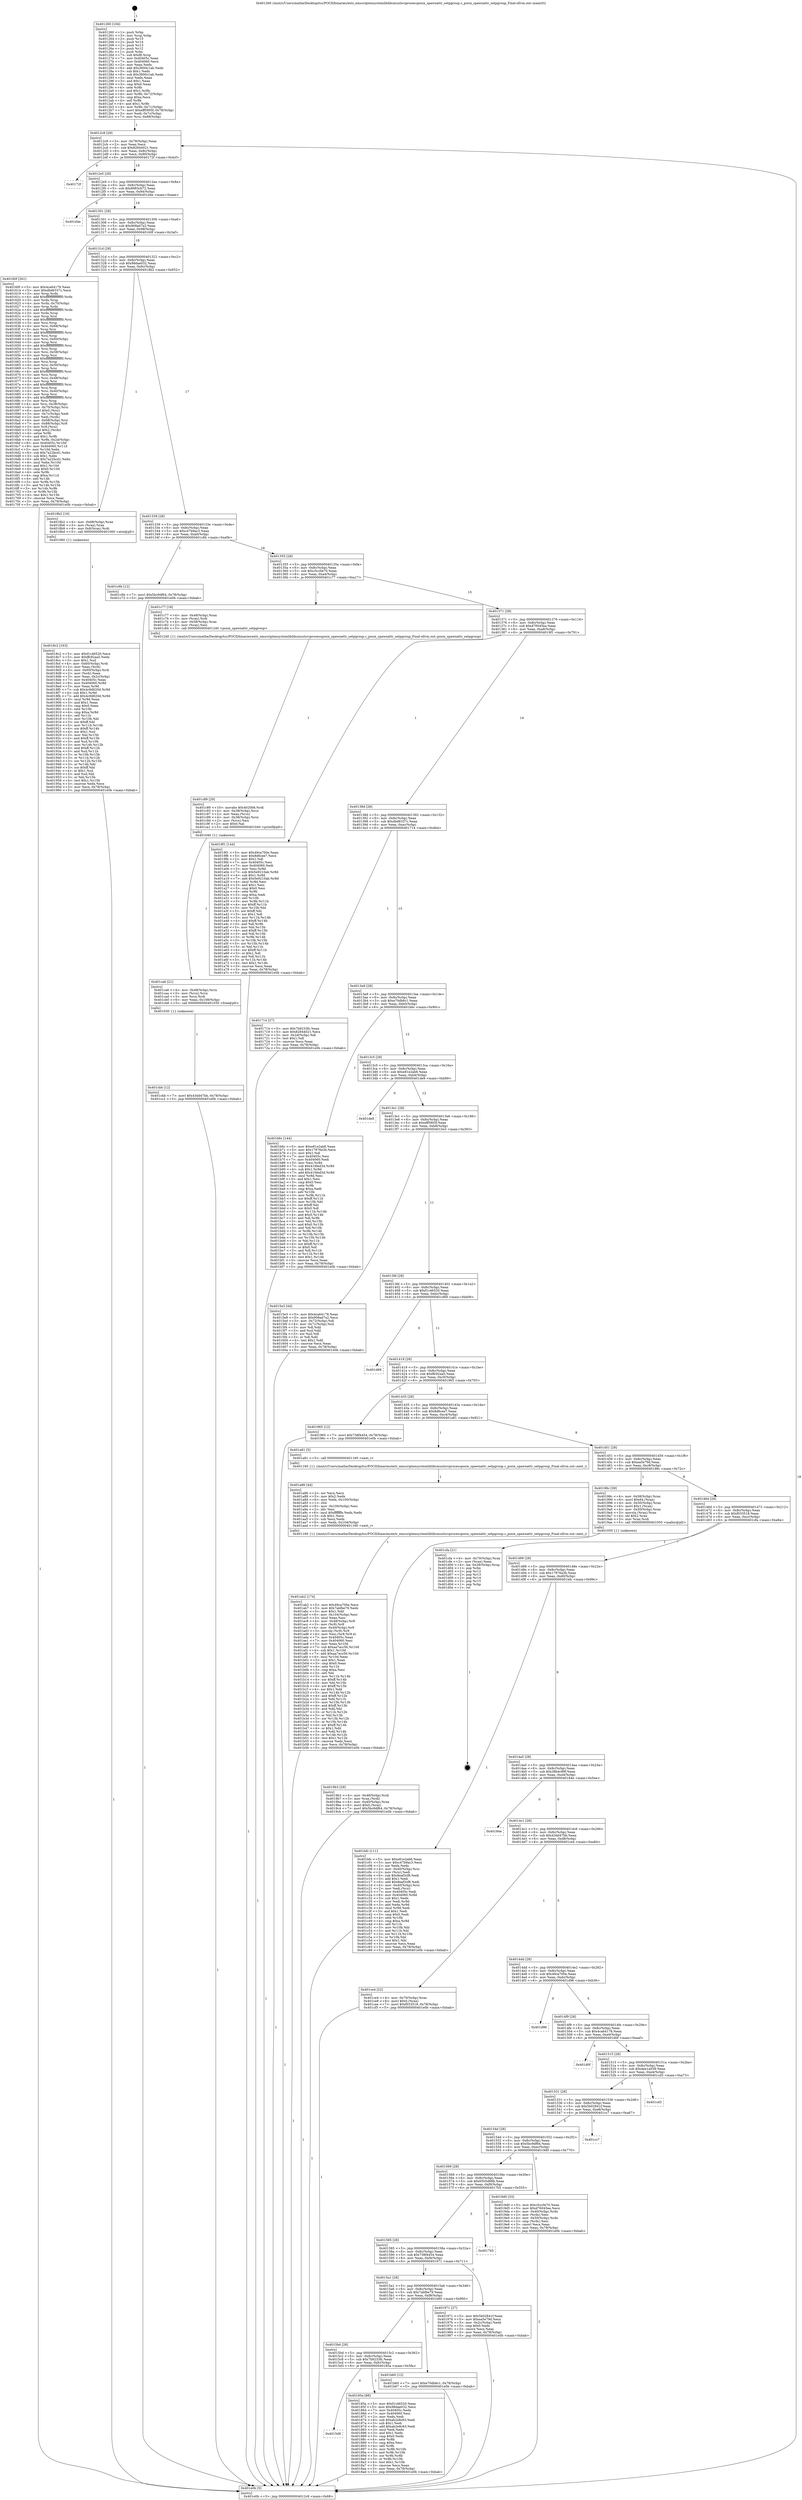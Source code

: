 digraph "0x401260" {
  label = "0x401260 (/mnt/c/Users/mathe/Desktop/tcc/POCII/binaries/extr_emscriptensystemliblibcmuslsrcprocessposix_spawnattr_setpgroup.c_posix_spawnattr_setpgroup_Final-ollvm.out::main(0))"
  labelloc = "t"
  node[shape=record]

  Entry [label="",width=0.3,height=0.3,shape=circle,fillcolor=black,style=filled]
  "0x4012c8" [label="{
     0x4012c8 [29]\l
     | [instrs]\l
     &nbsp;&nbsp;0x4012c8 \<+3\>: mov -0x78(%rbp),%eax\l
     &nbsp;&nbsp;0x4012cb \<+2\>: mov %eax,%ecx\l
     &nbsp;&nbsp;0x4012cd \<+6\>: sub $0x82844021,%ecx\l
     &nbsp;&nbsp;0x4012d3 \<+6\>: mov %eax,-0x8c(%rbp)\l
     &nbsp;&nbsp;0x4012d9 \<+6\>: mov %ecx,-0x90(%rbp)\l
     &nbsp;&nbsp;0x4012df \<+6\>: je 000000000040172f \<main+0x4cf\>\l
  }"]
  "0x40172f" [label="{
     0x40172f\l
  }", style=dashed]
  "0x4012e5" [label="{
     0x4012e5 [28]\l
     | [instrs]\l
     &nbsp;&nbsp;0x4012e5 \<+5\>: jmp 00000000004012ea \<main+0x8a\>\l
     &nbsp;&nbsp;0x4012ea \<+6\>: mov -0x8c(%rbp),%eax\l
     &nbsp;&nbsp;0x4012f0 \<+5\>: sub $0x8983cb72,%eax\l
     &nbsp;&nbsp;0x4012f5 \<+6\>: mov %eax,-0x94(%rbp)\l
     &nbsp;&nbsp;0x4012fb \<+6\>: je 0000000000401d4e \<main+0xaee\>\l
  }"]
  Exit [label="",width=0.3,height=0.3,shape=circle,fillcolor=black,style=filled,peripheries=2]
  "0x401d4e" [label="{
     0x401d4e\l
  }", style=dashed]
  "0x401301" [label="{
     0x401301 [28]\l
     | [instrs]\l
     &nbsp;&nbsp;0x401301 \<+5\>: jmp 0000000000401306 \<main+0xa6\>\l
     &nbsp;&nbsp;0x401306 \<+6\>: mov -0x8c(%rbp),%eax\l
     &nbsp;&nbsp;0x40130c \<+5\>: sub $0x908ad7a2,%eax\l
     &nbsp;&nbsp;0x401311 \<+6\>: mov %eax,-0x98(%rbp)\l
     &nbsp;&nbsp;0x401317 \<+6\>: je 000000000040160f \<main+0x3af\>\l
  }"]
  "0x401cbb" [label="{
     0x401cbb [12]\l
     | [instrs]\l
     &nbsp;&nbsp;0x401cbb \<+7\>: movl $0x43dd47bb,-0x78(%rbp)\l
     &nbsp;&nbsp;0x401cc2 \<+5\>: jmp 0000000000401e0b \<main+0xbab\>\l
  }"]
  "0x40160f" [label="{
     0x40160f [261]\l
     | [instrs]\l
     &nbsp;&nbsp;0x40160f \<+5\>: mov $0x4ca64178,%eax\l
     &nbsp;&nbsp;0x401614 \<+5\>: mov $0xdbd6337c,%ecx\l
     &nbsp;&nbsp;0x401619 \<+3\>: mov %rsp,%rdx\l
     &nbsp;&nbsp;0x40161c \<+4\>: add $0xfffffffffffffff0,%rdx\l
     &nbsp;&nbsp;0x401620 \<+3\>: mov %rdx,%rsp\l
     &nbsp;&nbsp;0x401623 \<+4\>: mov %rdx,-0x70(%rbp)\l
     &nbsp;&nbsp;0x401627 \<+3\>: mov %rsp,%rdx\l
     &nbsp;&nbsp;0x40162a \<+4\>: add $0xfffffffffffffff0,%rdx\l
     &nbsp;&nbsp;0x40162e \<+3\>: mov %rdx,%rsp\l
     &nbsp;&nbsp;0x401631 \<+3\>: mov %rsp,%rsi\l
     &nbsp;&nbsp;0x401634 \<+4\>: add $0xfffffffffffffff0,%rsi\l
     &nbsp;&nbsp;0x401638 \<+3\>: mov %rsi,%rsp\l
     &nbsp;&nbsp;0x40163b \<+4\>: mov %rsi,-0x68(%rbp)\l
     &nbsp;&nbsp;0x40163f \<+3\>: mov %rsp,%rsi\l
     &nbsp;&nbsp;0x401642 \<+4\>: add $0xfffffffffffffff0,%rsi\l
     &nbsp;&nbsp;0x401646 \<+3\>: mov %rsi,%rsp\l
     &nbsp;&nbsp;0x401649 \<+4\>: mov %rsi,-0x60(%rbp)\l
     &nbsp;&nbsp;0x40164d \<+3\>: mov %rsp,%rsi\l
     &nbsp;&nbsp;0x401650 \<+4\>: add $0xfffffffffffffff0,%rsi\l
     &nbsp;&nbsp;0x401654 \<+3\>: mov %rsi,%rsp\l
     &nbsp;&nbsp;0x401657 \<+4\>: mov %rsi,-0x58(%rbp)\l
     &nbsp;&nbsp;0x40165b \<+3\>: mov %rsp,%rsi\l
     &nbsp;&nbsp;0x40165e \<+4\>: add $0xfffffffffffffff0,%rsi\l
     &nbsp;&nbsp;0x401662 \<+3\>: mov %rsi,%rsp\l
     &nbsp;&nbsp;0x401665 \<+4\>: mov %rsi,-0x50(%rbp)\l
     &nbsp;&nbsp;0x401669 \<+3\>: mov %rsp,%rsi\l
     &nbsp;&nbsp;0x40166c \<+4\>: add $0xfffffffffffffff0,%rsi\l
     &nbsp;&nbsp;0x401670 \<+3\>: mov %rsi,%rsp\l
     &nbsp;&nbsp;0x401673 \<+4\>: mov %rsi,-0x48(%rbp)\l
     &nbsp;&nbsp;0x401677 \<+3\>: mov %rsp,%rsi\l
     &nbsp;&nbsp;0x40167a \<+4\>: add $0xfffffffffffffff0,%rsi\l
     &nbsp;&nbsp;0x40167e \<+3\>: mov %rsi,%rsp\l
     &nbsp;&nbsp;0x401681 \<+4\>: mov %rsi,-0x40(%rbp)\l
     &nbsp;&nbsp;0x401685 \<+3\>: mov %rsp,%rsi\l
     &nbsp;&nbsp;0x401688 \<+4\>: add $0xfffffffffffffff0,%rsi\l
     &nbsp;&nbsp;0x40168c \<+3\>: mov %rsi,%rsp\l
     &nbsp;&nbsp;0x40168f \<+4\>: mov %rsi,-0x38(%rbp)\l
     &nbsp;&nbsp;0x401693 \<+4\>: mov -0x70(%rbp),%rsi\l
     &nbsp;&nbsp;0x401697 \<+6\>: movl $0x0,(%rsi)\l
     &nbsp;&nbsp;0x40169d \<+3\>: mov -0x7c(%rbp),%edi\l
     &nbsp;&nbsp;0x4016a0 \<+2\>: mov %edi,(%rdx)\l
     &nbsp;&nbsp;0x4016a2 \<+4\>: mov -0x68(%rbp),%rsi\l
     &nbsp;&nbsp;0x4016a6 \<+7\>: mov -0x88(%rbp),%r8\l
     &nbsp;&nbsp;0x4016ad \<+3\>: mov %r8,(%rsi)\l
     &nbsp;&nbsp;0x4016b0 \<+3\>: cmpl $0x2,(%rdx)\l
     &nbsp;&nbsp;0x4016b3 \<+4\>: setne %r9b\l
     &nbsp;&nbsp;0x4016b7 \<+4\>: and $0x1,%r9b\l
     &nbsp;&nbsp;0x4016bb \<+4\>: mov %r9b,-0x2d(%rbp)\l
     &nbsp;&nbsp;0x4016bf \<+8\>: mov 0x40405c,%r10d\l
     &nbsp;&nbsp;0x4016c7 \<+8\>: mov 0x404060,%r11d\l
     &nbsp;&nbsp;0x4016cf \<+3\>: mov %r10d,%ebx\l
     &nbsp;&nbsp;0x4016d2 \<+6\>: sub $0x7a22bcd1,%ebx\l
     &nbsp;&nbsp;0x4016d8 \<+3\>: sub $0x1,%ebx\l
     &nbsp;&nbsp;0x4016db \<+6\>: add $0x7a22bcd1,%ebx\l
     &nbsp;&nbsp;0x4016e1 \<+4\>: imul %ebx,%r10d\l
     &nbsp;&nbsp;0x4016e5 \<+4\>: and $0x1,%r10d\l
     &nbsp;&nbsp;0x4016e9 \<+4\>: cmp $0x0,%r10d\l
     &nbsp;&nbsp;0x4016ed \<+4\>: sete %r9b\l
     &nbsp;&nbsp;0x4016f1 \<+4\>: cmp $0xa,%r11d\l
     &nbsp;&nbsp;0x4016f5 \<+4\>: setl %r14b\l
     &nbsp;&nbsp;0x4016f9 \<+3\>: mov %r9b,%r15b\l
     &nbsp;&nbsp;0x4016fc \<+3\>: and %r14b,%r15b\l
     &nbsp;&nbsp;0x4016ff \<+3\>: xor %r14b,%r9b\l
     &nbsp;&nbsp;0x401702 \<+3\>: or %r9b,%r15b\l
     &nbsp;&nbsp;0x401705 \<+4\>: test $0x1,%r15b\l
     &nbsp;&nbsp;0x401709 \<+3\>: cmovne %ecx,%eax\l
     &nbsp;&nbsp;0x40170c \<+3\>: mov %eax,-0x78(%rbp)\l
     &nbsp;&nbsp;0x40170f \<+5\>: jmp 0000000000401e0b \<main+0xbab\>\l
  }"]
  "0x40131d" [label="{
     0x40131d [28]\l
     | [instrs]\l
     &nbsp;&nbsp;0x40131d \<+5\>: jmp 0000000000401322 \<main+0xc2\>\l
     &nbsp;&nbsp;0x401322 \<+6\>: mov -0x8c(%rbp),%eax\l
     &nbsp;&nbsp;0x401328 \<+5\>: sub $0x98dae032,%eax\l
     &nbsp;&nbsp;0x40132d \<+6\>: mov %eax,-0x9c(%rbp)\l
     &nbsp;&nbsp;0x401333 \<+6\>: je 00000000004018b2 \<main+0x652\>\l
  }"]
  "0x401ca6" [label="{
     0x401ca6 [21]\l
     | [instrs]\l
     &nbsp;&nbsp;0x401ca6 \<+4\>: mov -0x48(%rbp),%rcx\l
     &nbsp;&nbsp;0x401caa \<+3\>: mov (%rcx),%rcx\l
     &nbsp;&nbsp;0x401cad \<+3\>: mov %rcx,%rdi\l
     &nbsp;&nbsp;0x401cb0 \<+6\>: mov %eax,-0x108(%rbp)\l
     &nbsp;&nbsp;0x401cb6 \<+5\>: call 0000000000401030 \<free@plt\>\l
     | [calls]\l
     &nbsp;&nbsp;0x401030 \{1\} (unknown)\l
  }"]
  "0x4018b2" [label="{
     0x4018b2 [16]\l
     | [instrs]\l
     &nbsp;&nbsp;0x4018b2 \<+4\>: mov -0x68(%rbp),%rax\l
     &nbsp;&nbsp;0x4018b6 \<+3\>: mov (%rax),%rax\l
     &nbsp;&nbsp;0x4018b9 \<+4\>: mov 0x8(%rax),%rdi\l
     &nbsp;&nbsp;0x4018bd \<+5\>: call 0000000000401060 \<atoi@plt\>\l
     | [calls]\l
     &nbsp;&nbsp;0x401060 \{1\} (unknown)\l
  }"]
  "0x401339" [label="{
     0x401339 [28]\l
     | [instrs]\l
     &nbsp;&nbsp;0x401339 \<+5\>: jmp 000000000040133e \<main+0xde\>\l
     &nbsp;&nbsp;0x40133e \<+6\>: mov -0x8c(%rbp),%eax\l
     &nbsp;&nbsp;0x401344 \<+5\>: sub $0xc47b9ac3,%eax\l
     &nbsp;&nbsp;0x401349 \<+6\>: mov %eax,-0xa0(%rbp)\l
     &nbsp;&nbsp;0x40134f \<+6\>: je 0000000000401c6b \<main+0xa0b\>\l
  }"]
  "0x401c89" [label="{
     0x401c89 [29]\l
     | [instrs]\l
     &nbsp;&nbsp;0x401c89 \<+10\>: movabs $0x4020b6,%rdi\l
     &nbsp;&nbsp;0x401c93 \<+4\>: mov -0x38(%rbp),%rcx\l
     &nbsp;&nbsp;0x401c97 \<+2\>: mov %eax,(%rcx)\l
     &nbsp;&nbsp;0x401c99 \<+4\>: mov -0x38(%rbp),%rcx\l
     &nbsp;&nbsp;0x401c9d \<+2\>: mov (%rcx),%esi\l
     &nbsp;&nbsp;0x401c9f \<+2\>: mov $0x0,%al\l
     &nbsp;&nbsp;0x401ca1 \<+5\>: call 0000000000401040 \<printf@plt\>\l
     | [calls]\l
     &nbsp;&nbsp;0x401040 \{1\} (unknown)\l
  }"]
  "0x401c6b" [label="{
     0x401c6b [12]\l
     | [instrs]\l
     &nbsp;&nbsp;0x401c6b \<+7\>: movl $0x5bc9df64,-0x78(%rbp)\l
     &nbsp;&nbsp;0x401c72 \<+5\>: jmp 0000000000401e0b \<main+0xbab\>\l
  }"]
  "0x401355" [label="{
     0x401355 [28]\l
     | [instrs]\l
     &nbsp;&nbsp;0x401355 \<+5\>: jmp 000000000040135a \<main+0xfa\>\l
     &nbsp;&nbsp;0x40135a \<+6\>: mov -0x8c(%rbp),%eax\l
     &nbsp;&nbsp;0x401360 \<+5\>: sub $0xc5cc0e70,%eax\l
     &nbsp;&nbsp;0x401365 \<+6\>: mov %eax,-0xa4(%rbp)\l
     &nbsp;&nbsp;0x40136b \<+6\>: je 0000000000401c77 \<main+0xa17\>\l
  }"]
  "0x401ab2" [label="{
     0x401ab2 [174]\l
     | [instrs]\l
     &nbsp;&nbsp;0x401ab2 \<+5\>: mov $0x49ca700e,%ecx\l
     &nbsp;&nbsp;0x401ab7 \<+5\>: mov $0x7abfbe79,%edx\l
     &nbsp;&nbsp;0x401abc \<+3\>: mov $0x1,%dil\l
     &nbsp;&nbsp;0x401abf \<+6\>: mov -0x104(%rbp),%esi\l
     &nbsp;&nbsp;0x401ac5 \<+3\>: imul %eax,%esi\l
     &nbsp;&nbsp;0x401ac8 \<+4\>: mov -0x48(%rbp),%r8\l
     &nbsp;&nbsp;0x401acc \<+3\>: mov (%r8),%r8\l
     &nbsp;&nbsp;0x401acf \<+4\>: mov -0x40(%rbp),%r9\l
     &nbsp;&nbsp;0x401ad3 \<+3\>: movslq (%r9),%r9\l
     &nbsp;&nbsp;0x401ad6 \<+4\>: mov %esi,(%r8,%r9,4)\l
     &nbsp;&nbsp;0x401ada \<+7\>: mov 0x40405c,%eax\l
     &nbsp;&nbsp;0x401ae1 \<+7\>: mov 0x404060,%esi\l
     &nbsp;&nbsp;0x401ae8 \<+3\>: mov %eax,%r10d\l
     &nbsp;&nbsp;0x401aeb \<+7\>: sub $0xaa7acc56,%r10d\l
     &nbsp;&nbsp;0x401af2 \<+4\>: sub $0x1,%r10d\l
     &nbsp;&nbsp;0x401af6 \<+7\>: add $0xaa7acc56,%r10d\l
     &nbsp;&nbsp;0x401afd \<+4\>: imul %r10d,%eax\l
     &nbsp;&nbsp;0x401b01 \<+3\>: and $0x1,%eax\l
     &nbsp;&nbsp;0x401b04 \<+3\>: cmp $0x0,%eax\l
     &nbsp;&nbsp;0x401b07 \<+4\>: sete %r11b\l
     &nbsp;&nbsp;0x401b0b \<+3\>: cmp $0xa,%esi\l
     &nbsp;&nbsp;0x401b0e \<+3\>: setl %bl\l
     &nbsp;&nbsp;0x401b11 \<+3\>: mov %r11b,%r14b\l
     &nbsp;&nbsp;0x401b14 \<+4\>: xor $0xff,%r14b\l
     &nbsp;&nbsp;0x401b18 \<+3\>: mov %bl,%r15b\l
     &nbsp;&nbsp;0x401b1b \<+4\>: xor $0xff,%r15b\l
     &nbsp;&nbsp;0x401b1f \<+4\>: xor $0x1,%dil\l
     &nbsp;&nbsp;0x401b23 \<+3\>: mov %r14b,%r12b\l
     &nbsp;&nbsp;0x401b26 \<+4\>: and $0xff,%r12b\l
     &nbsp;&nbsp;0x401b2a \<+3\>: and %dil,%r11b\l
     &nbsp;&nbsp;0x401b2d \<+3\>: mov %r15b,%r13b\l
     &nbsp;&nbsp;0x401b30 \<+4\>: and $0xff,%r13b\l
     &nbsp;&nbsp;0x401b34 \<+3\>: and %dil,%bl\l
     &nbsp;&nbsp;0x401b37 \<+3\>: or %r11b,%r12b\l
     &nbsp;&nbsp;0x401b3a \<+3\>: or %bl,%r13b\l
     &nbsp;&nbsp;0x401b3d \<+3\>: xor %r13b,%r12b\l
     &nbsp;&nbsp;0x401b40 \<+3\>: or %r15b,%r14b\l
     &nbsp;&nbsp;0x401b43 \<+4\>: xor $0xff,%r14b\l
     &nbsp;&nbsp;0x401b47 \<+4\>: or $0x1,%dil\l
     &nbsp;&nbsp;0x401b4b \<+3\>: and %dil,%r14b\l
     &nbsp;&nbsp;0x401b4e \<+3\>: or %r14b,%r12b\l
     &nbsp;&nbsp;0x401b51 \<+4\>: test $0x1,%r12b\l
     &nbsp;&nbsp;0x401b55 \<+3\>: cmovne %edx,%ecx\l
     &nbsp;&nbsp;0x401b58 \<+3\>: mov %ecx,-0x78(%rbp)\l
     &nbsp;&nbsp;0x401b5b \<+5\>: jmp 0000000000401e0b \<main+0xbab\>\l
  }"]
  "0x401c77" [label="{
     0x401c77 [18]\l
     | [instrs]\l
     &nbsp;&nbsp;0x401c77 \<+4\>: mov -0x48(%rbp),%rax\l
     &nbsp;&nbsp;0x401c7b \<+3\>: mov (%rax),%rdi\l
     &nbsp;&nbsp;0x401c7e \<+4\>: mov -0x58(%rbp),%rax\l
     &nbsp;&nbsp;0x401c82 \<+2\>: mov (%rax),%esi\l
     &nbsp;&nbsp;0x401c84 \<+5\>: call 0000000000401240 \<posix_spawnattr_setpgroup\>\l
     | [calls]\l
     &nbsp;&nbsp;0x401240 \{1\} (/mnt/c/Users/mathe/Desktop/tcc/POCII/binaries/extr_emscriptensystemliblibcmuslsrcprocessposix_spawnattr_setpgroup.c_posix_spawnattr_setpgroup_Final-ollvm.out::posix_spawnattr_setpgroup)\l
  }"]
  "0x401371" [label="{
     0x401371 [28]\l
     | [instrs]\l
     &nbsp;&nbsp;0x401371 \<+5\>: jmp 0000000000401376 \<main+0x116\>\l
     &nbsp;&nbsp;0x401376 \<+6\>: mov -0x8c(%rbp),%eax\l
     &nbsp;&nbsp;0x40137c \<+5\>: sub $0xd76045ea,%eax\l
     &nbsp;&nbsp;0x401381 \<+6\>: mov %eax,-0xa8(%rbp)\l
     &nbsp;&nbsp;0x401387 \<+6\>: je 00000000004019f1 \<main+0x791\>\l
  }"]
  "0x401a86" [label="{
     0x401a86 [44]\l
     | [instrs]\l
     &nbsp;&nbsp;0x401a86 \<+2\>: xor %ecx,%ecx\l
     &nbsp;&nbsp;0x401a88 \<+5\>: mov $0x2,%edx\l
     &nbsp;&nbsp;0x401a8d \<+6\>: mov %edx,-0x100(%rbp)\l
     &nbsp;&nbsp;0x401a93 \<+1\>: cltd\l
     &nbsp;&nbsp;0x401a94 \<+6\>: mov -0x100(%rbp),%esi\l
     &nbsp;&nbsp;0x401a9a \<+2\>: idiv %esi\l
     &nbsp;&nbsp;0x401a9c \<+6\>: imul $0xfffffffe,%edx,%edx\l
     &nbsp;&nbsp;0x401aa2 \<+3\>: sub $0x1,%ecx\l
     &nbsp;&nbsp;0x401aa5 \<+2\>: sub %ecx,%edx\l
     &nbsp;&nbsp;0x401aa7 \<+6\>: mov %edx,-0x104(%rbp)\l
     &nbsp;&nbsp;0x401aad \<+5\>: call 0000000000401160 \<next_i\>\l
     | [calls]\l
     &nbsp;&nbsp;0x401160 \{1\} (/mnt/c/Users/mathe/Desktop/tcc/POCII/binaries/extr_emscriptensystemliblibcmuslsrcprocessposix_spawnattr_setpgroup.c_posix_spawnattr_setpgroup_Final-ollvm.out::next_i)\l
  }"]
  "0x4019f1" [label="{
     0x4019f1 [144]\l
     | [instrs]\l
     &nbsp;&nbsp;0x4019f1 \<+5\>: mov $0x49ca700e,%eax\l
     &nbsp;&nbsp;0x4019f6 \<+5\>: mov $0x8d6cee7,%ecx\l
     &nbsp;&nbsp;0x4019fb \<+2\>: mov $0x1,%dl\l
     &nbsp;&nbsp;0x4019fd \<+7\>: mov 0x40405c,%esi\l
     &nbsp;&nbsp;0x401a04 \<+7\>: mov 0x404060,%edi\l
     &nbsp;&nbsp;0x401a0b \<+3\>: mov %esi,%r8d\l
     &nbsp;&nbsp;0x401a0e \<+7\>: sub $0x5e9210ab,%r8d\l
     &nbsp;&nbsp;0x401a15 \<+4\>: sub $0x1,%r8d\l
     &nbsp;&nbsp;0x401a19 \<+7\>: add $0x5e9210ab,%r8d\l
     &nbsp;&nbsp;0x401a20 \<+4\>: imul %r8d,%esi\l
     &nbsp;&nbsp;0x401a24 \<+3\>: and $0x1,%esi\l
     &nbsp;&nbsp;0x401a27 \<+3\>: cmp $0x0,%esi\l
     &nbsp;&nbsp;0x401a2a \<+4\>: sete %r9b\l
     &nbsp;&nbsp;0x401a2e \<+3\>: cmp $0xa,%edi\l
     &nbsp;&nbsp;0x401a31 \<+4\>: setl %r10b\l
     &nbsp;&nbsp;0x401a35 \<+3\>: mov %r9b,%r11b\l
     &nbsp;&nbsp;0x401a38 \<+4\>: xor $0xff,%r11b\l
     &nbsp;&nbsp;0x401a3c \<+3\>: mov %r10b,%bl\l
     &nbsp;&nbsp;0x401a3f \<+3\>: xor $0xff,%bl\l
     &nbsp;&nbsp;0x401a42 \<+3\>: xor $0x1,%dl\l
     &nbsp;&nbsp;0x401a45 \<+3\>: mov %r11b,%r14b\l
     &nbsp;&nbsp;0x401a48 \<+4\>: and $0xff,%r14b\l
     &nbsp;&nbsp;0x401a4c \<+3\>: and %dl,%r9b\l
     &nbsp;&nbsp;0x401a4f \<+3\>: mov %bl,%r15b\l
     &nbsp;&nbsp;0x401a52 \<+4\>: and $0xff,%r15b\l
     &nbsp;&nbsp;0x401a56 \<+3\>: and %dl,%r10b\l
     &nbsp;&nbsp;0x401a59 \<+3\>: or %r9b,%r14b\l
     &nbsp;&nbsp;0x401a5c \<+3\>: or %r10b,%r15b\l
     &nbsp;&nbsp;0x401a5f \<+3\>: xor %r15b,%r14b\l
     &nbsp;&nbsp;0x401a62 \<+3\>: or %bl,%r11b\l
     &nbsp;&nbsp;0x401a65 \<+4\>: xor $0xff,%r11b\l
     &nbsp;&nbsp;0x401a69 \<+3\>: or $0x1,%dl\l
     &nbsp;&nbsp;0x401a6c \<+3\>: and %dl,%r11b\l
     &nbsp;&nbsp;0x401a6f \<+3\>: or %r11b,%r14b\l
     &nbsp;&nbsp;0x401a72 \<+4\>: test $0x1,%r14b\l
     &nbsp;&nbsp;0x401a76 \<+3\>: cmovne %ecx,%eax\l
     &nbsp;&nbsp;0x401a79 \<+3\>: mov %eax,-0x78(%rbp)\l
     &nbsp;&nbsp;0x401a7c \<+5\>: jmp 0000000000401e0b \<main+0xbab\>\l
  }"]
  "0x40138d" [label="{
     0x40138d [28]\l
     | [instrs]\l
     &nbsp;&nbsp;0x40138d \<+5\>: jmp 0000000000401392 \<main+0x132\>\l
     &nbsp;&nbsp;0x401392 \<+6\>: mov -0x8c(%rbp),%eax\l
     &nbsp;&nbsp;0x401398 \<+5\>: sub $0xdbd6337c,%eax\l
     &nbsp;&nbsp;0x40139d \<+6\>: mov %eax,-0xac(%rbp)\l
     &nbsp;&nbsp;0x4013a3 \<+6\>: je 0000000000401714 \<main+0x4b4\>\l
  }"]
  "0x4019b3" [label="{
     0x4019b3 [29]\l
     | [instrs]\l
     &nbsp;&nbsp;0x4019b3 \<+4\>: mov -0x48(%rbp),%rdi\l
     &nbsp;&nbsp;0x4019b7 \<+3\>: mov %rax,(%rdi)\l
     &nbsp;&nbsp;0x4019ba \<+4\>: mov -0x40(%rbp),%rax\l
     &nbsp;&nbsp;0x4019be \<+6\>: movl $0x0,(%rax)\l
     &nbsp;&nbsp;0x4019c4 \<+7\>: movl $0x5bc9df64,-0x78(%rbp)\l
     &nbsp;&nbsp;0x4019cb \<+5\>: jmp 0000000000401e0b \<main+0xbab\>\l
  }"]
  "0x401714" [label="{
     0x401714 [27]\l
     | [instrs]\l
     &nbsp;&nbsp;0x401714 \<+5\>: mov $0x7b9233fc,%eax\l
     &nbsp;&nbsp;0x401719 \<+5\>: mov $0x82844021,%ecx\l
     &nbsp;&nbsp;0x40171e \<+3\>: mov -0x2d(%rbp),%dl\l
     &nbsp;&nbsp;0x401721 \<+3\>: test $0x1,%dl\l
     &nbsp;&nbsp;0x401724 \<+3\>: cmovne %ecx,%eax\l
     &nbsp;&nbsp;0x401727 \<+3\>: mov %eax,-0x78(%rbp)\l
     &nbsp;&nbsp;0x40172a \<+5\>: jmp 0000000000401e0b \<main+0xbab\>\l
  }"]
  "0x4013a9" [label="{
     0x4013a9 [28]\l
     | [instrs]\l
     &nbsp;&nbsp;0x4013a9 \<+5\>: jmp 00000000004013ae \<main+0x14e\>\l
     &nbsp;&nbsp;0x4013ae \<+6\>: mov -0x8c(%rbp),%eax\l
     &nbsp;&nbsp;0x4013b4 \<+5\>: sub $0xe70db6c1,%eax\l
     &nbsp;&nbsp;0x4013b9 \<+6\>: mov %eax,-0xb0(%rbp)\l
     &nbsp;&nbsp;0x4013bf \<+6\>: je 0000000000401b6c \<main+0x90c\>\l
  }"]
  "0x4018c2" [label="{
     0x4018c2 [163]\l
     | [instrs]\l
     &nbsp;&nbsp;0x4018c2 \<+5\>: mov $0xf1c46520,%ecx\l
     &nbsp;&nbsp;0x4018c7 \<+5\>: mov $0xffc92aa5,%edx\l
     &nbsp;&nbsp;0x4018cc \<+3\>: mov $0x1,%sil\l
     &nbsp;&nbsp;0x4018cf \<+4\>: mov -0x60(%rbp),%rdi\l
     &nbsp;&nbsp;0x4018d3 \<+2\>: mov %eax,(%rdi)\l
     &nbsp;&nbsp;0x4018d5 \<+4\>: mov -0x60(%rbp),%rdi\l
     &nbsp;&nbsp;0x4018d9 \<+2\>: mov (%rdi),%eax\l
     &nbsp;&nbsp;0x4018db \<+3\>: mov %eax,-0x2c(%rbp)\l
     &nbsp;&nbsp;0x4018de \<+7\>: mov 0x40405c,%eax\l
     &nbsp;&nbsp;0x4018e5 \<+8\>: mov 0x404060,%r8d\l
     &nbsp;&nbsp;0x4018ed \<+3\>: mov %eax,%r9d\l
     &nbsp;&nbsp;0x4018f0 \<+7\>: sub $0x4c9d620d,%r9d\l
     &nbsp;&nbsp;0x4018f7 \<+4\>: sub $0x1,%r9d\l
     &nbsp;&nbsp;0x4018fb \<+7\>: add $0x4c9d620d,%r9d\l
     &nbsp;&nbsp;0x401902 \<+4\>: imul %r9d,%eax\l
     &nbsp;&nbsp;0x401906 \<+3\>: and $0x1,%eax\l
     &nbsp;&nbsp;0x401909 \<+3\>: cmp $0x0,%eax\l
     &nbsp;&nbsp;0x40190c \<+4\>: sete %r10b\l
     &nbsp;&nbsp;0x401910 \<+4\>: cmp $0xa,%r8d\l
     &nbsp;&nbsp;0x401914 \<+4\>: setl %r11b\l
     &nbsp;&nbsp;0x401918 \<+3\>: mov %r10b,%bl\l
     &nbsp;&nbsp;0x40191b \<+3\>: xor $0xff,%bl\l
     &nbsp;&nbsp;0x40191e \<+3\>: mov %r11b,%r14b\l
     &nbsp;&nbsp;0x401921 \<+4\>: xor $0xff,%r14b\l
     &nbsp;&nbsp;0x401925 \<+4\>: xor $0x1,%sil\l
     &nbsp;&nbsp;0x401929 \<+3\>: mov %bl,%r15b\l
     &nbsp;&nbsp;0x40192c \<+4\>: and $0xff,%r15b\l
     &nbsp;&nbsp;0x401930 \<+3\>: and %sil,%r10b\l
     &nbsp;&nbsp;0x401933 \<+3\>: mov %r14b,%r12b\l
     &nbsp;&nbsp;0x401936 \<+4\>: and $0xff,%r12b\l
     &nbsp;&nbsp;0x40193a \<+3\>: and %sil,%r11b\l
     &nbsp;&nbsp;0x40193d \<+3\>: or %r10b,%r15b\l
     &nbsp;&nbsp;0x401940 \<+3\>: or %r11b,%r12b\l
     &nbsp;&nbsp;0x401943 \<+3\>: xor %r12b,%r15b\l
     &nbsp;&nbsp;0x401946 \<+3\>: or %r14b,%bl\l
     &nbsp;&nbsp;0x401949 \<+3\>: xor $0xff,%bl\l
     &nbsp;&nbsp;0x40194c \<+4\>: or $0x1,%sil\l
     &nbsp;&nbsp;0x401950 \<+3\>: and %sil,%bl\l
     &nbsp;&nbsp;0x401953 \<+3\>: or %bl,%r15b\l
     &nbsp;&nbsp;0x401956 \<+4\>: test $0x1,%r15b\l
     &nbsp;&nbsp;0x40195a \<+3\>: cmovne %edx,%ecx\l
     &nbsp;&nbsp;0x40195d \<+3\>: mov %ecx,-0x78(%rbp)\l
     &nbsp;&nbsp;0x401960 \<+5\>: jmp 0000000000401e0b \<main+0xbab\>\l
  }"]
  "0x401b6c" [label="{
     0x401b6c [144]\l
     | [instrs]\l
     &nbsp;&nbsp;0x401b6c \<+5\>: mov $0xe81e2ab6,%eax\l
     &nbsp;&nbsp;0x401b71 \<+5\>: mov $0x17876a3b,%ecx\l
     &nbsp;&nbsp;0x401b76 \<+2\>: mov $0x1,%dl\l
     &nbsp;&nbsp;0x401b78 \<+7\>: mov 0x40405c,%esi\l
     &nbsp;&nbsp;0x401b7f \<+7\>: mov 0x404060,%edi\l
     &nbsp;&nbsp;0x401b86 \<+3\>: mov %esi,%r8d\l
     &nbsp;&nbsp;0x401b89 \<+7\>: sub $0x41fded3d,%r8d\l
     &nbsp;&nbsp;0x401b90 \<+4\>: sub $0x1,%r8d\l
     &nbsp;&nbsp;0x401b94 \<+7\>: add $0x41fded3d,%r8d\l
     &nbsp;&nbsp;0x401b9b \<+4\>: imul %r8d,%esi\l
     &nbsp;&nbsp;0x401b9f \<+3\>: and $0x1,%esi\l
     &nbsp;&nbsp;0x401ba2 \<+3\>: cmp $0x0,%esi\l
     &nbsp;&nbsp;0x401ba5 \<+4\>: sete %r9b\l
     &nbsp;&nbsp;0x401ba9 \<+3\>: cmp $0xa,%edi\l
     &nbsp;&nbsp;0x401bac \<+4\>: setl %r10b\l
     &nbsp;&nbsp;0x401bb0 \<+3\>: mov %r9b,%r11b\l
     &nbsp;&nbsp;0x401bb3 \<+4\>: xor $0xff,%r11b\l
     &nbsp;&nbsp;0x401bb7 \<+3\>: mov %r10b,%bl\l
     &nbsp;&nbsp;0x401bba \<+3\>: xor $0xff,%bl\l
     &nbsp;&nbsp;0x401bbd \<+3\>: xor $0x0,%dl\l
     &nbsp;&nbsp;0x401bc0 \<+3\>: mov %r11b,%r14b\l
     &nbsp;&nbsp;0x401bc3 \<+4\>: and $0x0,%r14b\l
     &nbsp;&nbsp;0x401bc7 \<+3\>: and %dl,%r9b\l
     &nbsp;&nbsp;0x401bca \<+3\>: mov %bl,%r15b\l
     &nbsp;&nbsp;0x401bcd \<+4\>: and $0x0,%r15b\l
     &nbsp;&nbsp;0x401bd1 \<+3\>: and %dl,%r10b\l
     &nbsp;&nbsp;0x401bd4 \<+3\>: or %r9b,%r14b\l
     &nbsp;&nbsp;0x401bd7 \<+3\>: or %r10b,%r15b\l
     &nbsp;&nbsp;0x401bda \<+3\>: xor %r15b,%r14b\l
     &nbsp;&nbsp;0x401bdd \<+3\>: or %bl,%r11b\l
     &nbsp;&nbsp;0x401be0 \<+4\>: xor $0xff,%r11b\l
     &nbsp;&nbsp;0x401be4 \<+3\>: or $0x0,%dl\l
     &nbsp;&nbsp;0x401be7 \<+3\>: and %dl,%r11b\l
     &nbsp;&nbsp;0x401bea \<+3\>: or %r11b,%r14b\l
     &nbsp;&nbsp;0x401bed \<+4\>: test $0x1,%r14b\l
     &nbsp;&nbsp;0x401bf1 \<+3\>: cmovne %ecx,%eax\l
     &nbsp;&nbsp;0x401bf4 \<+3\>: mov %eax,-0x78(%rbp)\l
     &nbsp;&nbsp;0x401bf7 \<+5\>: jmp 0000000000401e0b \<main+0xbab\>\l
  }"]
  "0x4013c5" [label="{
     0x4013c5 [28]\l
     | [instrs]\l
     &nbsp;&nbsp;0x4013c5 \<+5\>: jmp 00000000004013ca \<main+0x16a\>\l
     &nbsp;&nbsp;0x4013ca \<+6\>: mov -0x8c(%rbp),%eax\l
     &nbsp;&nbsp;0x4013d0 \<+5\>: sub $0xe81e2ab6,%eax\l
     &nbsp;&nbsp;0x4013d5 \<+6\>: mov %eax,-0xb4(%rbp)\l
     &nbsp;&nbsp;0x4013db \<+6\>: je 0000000000401de9 \<main+0xb89\>\l
  }"]
  "0x4015d9" [label="{
     0x4015d9\l
  }", style=dashed]
  "0x401de9" [label="{
     0x401de9\l
  }", style=dashed]
  "0x4013e1" [label="{
     0x4013e1 [28]\l
     | [instrs]\l
     &nbsp;&nbsp;0x4013e1 \<+5\>: jmp 00000000004013e6 \<main+0x186\>\l
     &nbsp;&nbsp;0x4013e6 \<+6\>: mov -0x8c(%rbp),%eax\l
     &nbsp;&nbsp;0x4013ec \<+5\>: sub $0xeff5905f,%eax\l
     &nbsp;&nbsp;0x4013f1 \<+6\>: mov %eax,-0xb8(%rbp)\l
     &nbsp;&nbsp;0x4013f7 \<+6\>: je 00000000004015e3 \<main+0x383\>\l
  }"]
  "0x40185a" [label="{
     0x40185a [88]\l
     | [instrs]\l
     &nbsp;&nbsp;0x40185a \<+5\>: mov $0xf1c46520,%eax\l
     &nbsp;&nbsp;0x40185f \<+5\>: mov $0x98dae032,%ecx\l
     &nbsp;&nbsp;0x401864 \<+7\>: mov 0x40405c,%edx\l
     &nbsp;&nbsp;0x40186b \<+7\>: mov 0x404060,%esi\l
     &nbsp;&nbsp;0x401872 \<+2\>: mov %edx,%edi\l
     &nbsp;&nbsp;0x401874 \<+6\>: sub $0xab2e8c63,%edi\l
     &nbsp;&nbsp;0x40187a \<+3\>: sub $0x1,%edi\l
     &nbsp;&nbsp;0x40187d \<+6\>: add $0xab2e8c63,%edi\l
     &nbsp;&nbsp;0x401883 \<+3\>: imul %edi,%edx\l
     &nbsp;&nbsp;0x401886 \<+3\>: and $0x1,%edx\l
     &nbsp;&nbsp;0x401889 \<+3\>: cmp $0x0,%edx\l
     &nbsp;&nbsp;0x40188c \<+4\>: sete %r8b\l
     &nbsp;&nbsp;0x401890 \<+3\>: cmp $0xa,%esi\l
     &nbsp;&nbsp;0x401893 \<+4\>: setl %r9b\l
     &nbsp;&nbsp;0x401897 \<+3\>: mov %r8b,%r10b\l
     &nbsp;&nbsp;0x40189a \<+3\>: and %r9b,%r10b\l
     &nbsp;&nbsp;0x40189d \<+3\>: xor %r9b,%r8b\l
     &nbsp;&nbsp;0x4018a0 \<+3\>: or %r8b,%r10b\l
     &nbsp;&nbsp;0x4018a3 \<+4\>: test $0x1,%r10b\l
     &nbsp;&nbsp;0x4018a7 \<+3\>: cmovne %ecx,%eax\l
     &nbsp;&nbsp;0x4018aa \<+3\>: mov %eax,-0x78(%rbp)\l
     &nbsp;&nbsp;0x4018ad \<+5\>: jmp 0000000000401e0b \<main+0xbab\>\l
  }"]
  "0x4015e3" [label="{
     0x4015e3 [44]\l
     | [instrs]\l
     &nbsp;&nbsp;0x4015e3 \<+5\>: mov $0x4ca64178,%eax\l
     &nbsp;&nbsp;0x4015e8 \<+5\>: mov $0x908ad7a2,%ecx\l
     &nbsp;&nbsp;0x4015ed \<+3\>: mov -0x72(%rbp),%dl\l
     &nbsp;&nbsp;0x4015f0 \<+4\>: mov -0x71(%rbp),%sil\l
     &nbsp;&nbsp;0x4015f4 \<+3\>: mov %dl,%dil\l
     &nbsp;&nbsp;0x4015f7 \<+3\>: and %sil,%dil\l
     &nbsp;&nbsp;0x4015fa \<+3\>: xor %sil,%dl\l
     &nbsp;&nbsp;0x4015fd \<+3\>: or %dl,%dil\l
     &nbsp;&nbsp;0x401600 \<+4\>: test $0x1,%dil\l
     &nbsp;&nbsp;0x401604 \<+3\>: cmovne %ecx,%eax\l
     &nbsp;&nbsp;0x401607 \<+3\>: mov %eax,-0x78(%rbp)\l
     &nbsp;&nbsp;0x40160a \<+5\>: jmp 0000000000401e0b \<main+0xbab\>\l
  }"]
  "0x4013fd" [label="{
     0x4013fd [28]\l
     | [instrs]\l
     &nbsp;&nbsp;0x4013fd \<+5\>: jmp 0000000000401402 \<main+0x1a2\>\l
     &nbsp;&nbsp;0x401402 \<+6\>: mov -0x8c(%rbp),%eax\l
     &nbsp;&nbsp;0x401408 \<+5\>: sub $0xf1c46520,%eax\l
     &nbsp;&nbsp;0x40140d \<+6\>: mov %eax,-0xbc(%rbp)\l
     &nbsp;&nbsp;0x401413 \<+6\>: je 0000000000401d69 \<main+0xb09\>\l
  }"]
  "0x401e0b" [label="{
     0x401e0b [5]\l
     | [instrs]\l
     &nbsp;&nbsp;0x401e0b \<+5\>: jmp 00000000004012c8 \<main+0x68\>\l
  }"]
  "0x401260" [label="{
     0x401260 [104]\l
     | [instrs]\l
     &nbsp;&nbsp;0x401260 \<+1\>: push %rbp\l
     &nbsp;&nbsp;0x401261 \<+3\>: mov %rsp,%rbp\l
     &nbsp;&nbsp;0x401264 \<+2\>: push %r15\l
     &nbsp;&nbsp;0x401266 \<+2\>: push %r14\l
     &nbsp;&nbsp;0x401268 \<+2\>: push %r13\l
     &nbsp;&nbsp;0x40126a \<+2\>: push %r12\l
     &nbsp;&nbsp;0x40126c \<+1\>: push %rbx\l
     &nbsp;&nbsp;0x40126d \<+7\>: sub $0xf8,%rsp\l
     &nbsp;&nbsp;0x401274 \<+7\>: mov 0x40405c,%eax\l
     &nbsp;&nbsp;0x40127b \<+7\>: mov 0x404060,%ecx\l
     &nbsp;&nbsp;0x401282 \<+2\>: mov %eax,%edx\l
     &nbsp;&nbsp;0x401284 \<+6\>: add $0x3600c1ab,%edx\l
     &nbsp;&nbsp;0x40128a \<+3\>: sub $0x1,%edx\l
     &nbsp;&nbsp;0x40128d \<+6\>: sub $0x3600c1ab,%edx\l
     &nbsp;&nbsp;0x401293 \<+3\>: imul %edx,%eax\l
     &nbsp;&nbsp;0x401296 \<+3\>: and $0x1,%eax\l
     &nbsp;&nbsp;0x401299 \<+3\>: cmp $0x0,%eax\l
     &nbsp;&nbsp;0x40129c \<+4\>: sete %r8b\l
     &nbsp;&nbsp;0x4012a0 \<+4\>: and $0x1,%r8b\l
     &nbsp;&nbsp;0x4012a4 \<+4\>: mov %r8b,-0x72(%rbp)\l
     &nbsp;&nbsp;0x4012a8 \<+3\>: cmp $0xa,%ecx\l
     &nbsp;&nbsp;0x4012ab \<+4\>: setl %r8b\l
     &nbsp;&nbsp;0x4012af \<+4\>: and $0x1,%r8b\l
     &nbsp;&nbsp;0x4012b3 \<+4\>: mov %r8b,-0x71(%rbp)\l
     &nbsp;&nbsp;0x4012b7 \<+7\>: movl $0xeff5905f,-0x78(%rbp)\l
     &nbsp;&nbsp;0x4012be \<+3\>: mov %edi,-0x7c(%rbp)\l
     &nbsp;&nbsp;0x4012c1 \<+7\>: mov %rsi,-0x88(%rbp)\l
  }"]
  "0x4015bd" [label="{
     0x4015bd [28]\l
     | [instrs]\l
     &nbsp;&nbsp;0x4015bd \<+5\>: jmp 00000000004015c2 \<main+0x362\>\l
     &nbsp;&nbsp;0x4015c2 \<+6\>: mov -0x8c(%rbp),%eax\l
     &nbsp;&nbsp;0x4015c8 \<+5\>: sub $0x7b9233fc,%eax\l
     &nbsp;&nbsp;0x4015cd \<+6\>: mov %eax,-0xfc(%rbp)\l
     &nbsp;&nbsp;0x4015d3 \<+6\>: je 000000000040185a \<main+0x5fa\>\l
  }"]
  "0x401b60" [label="{
     0x401b60 [12]\l
     | [instrs]\l
     &nbsp;&nbsp;0x401b60 \<+7\>: movl $0xe70db6c1,-0x78(%rbp)\l
     &nbsp;&nbsp;0x401b67 \<+5\>: jmp 0000000000401e0b \<main+0xbab\>\l
  }"]
  "0x401d69" [label="{
     0x401d69\l
  }", style=dashed]
  "0x401419" [label="{
     0x401419 [28]\l
     | [instrs]\l
     &nbsp;&nbsp;0x401419 \<+5\>: jmp 000000000040141e \<main+0x1be\>\l
     &nbsp;&nbsp;0x40141e \<+6\>: mov -0x8c(%rbp),%eax\l
     &nbsp;&nbsp;0x401424 \<+5\>: sub $0xffc92aa5,%eax\l
     &nbsp;&nbsp;0x401429 \<+6\>: mov %eax,-0xc0(%rbp)\l
     &nbsp;&nbsp;0x40142f \<+6\>: je 0000000000401965 \<main+0x705\>\l
  }"]
  "0x4015a1" [label="{
     0x4015a1 [28]\l
     | [instrs]\l
     &nbsp;&nbsp;0x4015a1 \<+5\>: jmp 00000000004015a6 \<main+0x346\>\l
     &nbsp;&nbsp;0x4015a6 \<+6\>: mov -0x8c(%rbp),%eax\l
     &nbsp;&nbsp;0x4015ac \<+5\>: sub $0x7abfbe79,%eax\l
     &nbsp;&nbsp;0x4015b1 \<+6\>: mov %eax,-0xf8(%rbp)\l
     &nbsp;&nbsp;0x4015b7 \<+6\>: je 0000000000401b60 \<main+0x900\>\l
  }"]
  "0x401965" [label="{
     0x401965 [12]\l
     | [instrs]\l
     &nbsp;&nbsp;0x401965 \<+7\>: movl $0x738f4454,-0x78(%rbp)\l
     &nbsp;&nbsp;0x40196c \<+5\>: jmp 0000000000401e0b \<main+0xbab\>\l
  }"]
  "0x401435" [label="{
     0x401435 [28]\l
     | [instrs]\l
     &nbsp;&nbsp;0x401435 \<+5\>: jmp 000000000040143a \<main+0x1da\>\l
     &nbsp;&nbsp;0x40143a \<+6\>: mov -0x8c(%rbp),%eax\l
     &nbsp;&nbsp;0x401440 \<+5\>: sub $0x8d6cee7,%eax\l
     &nbsp;&nbsp;0x401445 \<+6\>: mov %eax,-0xc4(%rbp)\l
     &nbsp;&nbsp;0x40144b \<+6\>: je 0000000000401a81 \<main+0x821\>\l
  }"]
  "0x401971" [label="{
     0x401971 [27]\l
     | [instrs]\l
     &nbsp;&nbsp;0x401971 \<+5\>: mov $0x5b02841f,%eax\l
     &nbsp;&nbsp;0x401976 \<+5\>: mov $0xea5e79d,%ecx\l
     &nbsp;&nbsp;0x40197b \<+3\>: mov -0x2c(%rbp),%edx\l
     &nbsp;&nbsp;0x40197e \<+3\>: cmp $0x0,%edx\l
     &nbsp;&nbsp;0x401981 \<+3\>: cmove %ecx,%eax\l
     &nbsp;&nbsp;0x401984 \<+3\>: mov %eax,-0x78(%rbp)\l
     &nbsp;&nbsp;0x401987 \<+5\>: jmp 0000000000401e0b \<main+0xbab\>\l
  }"]
  "0x401a81" [label="{
     0x401a81 [5]\l
     | [instrs]\l
     &nbsp;&nbsp;0x401a81 \<+5\>: call 0000000000401160 \<next_i\>\l
     | [calls]\l
     &nbsp;&nbsp;0x401160 \{1\} (/mnt/c/Users/mathe/Desktop/tcc/POCII/binaries/extr_emscriptensystemliblibcmuslsrcprocessposix_spawnattr_setpgroup.c_posix_spawnattr_setpgroup_Final-ollvm.out::next_i)\l
  }"]
  "0x401451" [label="{
     0x401451 [28]\l
     | [instrs]\l
     &nbsp;&nbsp;0x401451 \<+5\>: jmp 0000000000401456 \<main+0x1f6\>\l
     &nbsp;&nbsp;0x401456 \<+6\>: mov -0x8c(%rbp),%eax\l
     &nbsp;&nbsp;0x40145c \<+5\>: sub $0xea5e79d,%eax\l
     &nbsp;&nbsp;0x401461 \<+6\>: mov %eax,-0xc8(%rbp)\l
     &nbsp;&nbsp;0x401467 \<+6\>: je 000000000040198c \<main+0x72c\>\l
  }"]
  "0x401585" [label="{
     0x401585 [28]\l
     | [instrs]\l
     &nbsp;&nbsp;0x401585 \<+5\>: jmp 000000000040158a \<main+0x32a\>\l
     &nbsp;&nbsp;0x40158a \<+6\>: mov -0x8c(%rbp),%eax\l
     &nbsp;&nbsp;0x401590 \<+5\>: sub $0x738f4454,%eax\l
     &nbsp;&nbsp;0x401595 \<+6\>: mov %eax,-0xf4(%rbp)\l
     &nbsp;&nbsp;0x40159b \<+6\>: je 0000000000401971 \<main+0x711\>\l
  }"]
  "0x40198c" [label="{
     0x40198c [39]\l
     | [instrs]\l
     &nbsp;&nbsp;0x40198c \<+4\>: mov -0x58(%rbp),%rax\l
     &nbsp;&nbsp;0x401990 \<+6\>: movl $0x64,(%rax)\l
     &nbsp;&nbsp;0x401996 \<+4\>: mov -0x50(%rbp),%rax\l
     &nbsp;&nbsp;0x40199a \<+6\>: movl $0x1,(%rax)\l
     &nbsp;&nbsp;0x4019a0 \<+4\>: mov -0x50(%rbp),%rax\l
     &nbsp;&nbsp;0x4019a4 \<+3\>: movslq (%rax),%rax\l
     &nbsp;&nbsp;0x4019a7 \<+4\>: shl $0x2,%rax\l
     &nbsp;&nbsp;0x4019ab \<+3\>: mov %rax,%rdi\l
     &nbsp;&nbsp;0x4019ae \<+5\>: call 0000000000401050 \<malloc@plt\>\l
     | [calls]\l
     &nbsp;&nbsp;0x401050 \{1\} (unknown)\l
  }"]
  "0x40146d" [label="{
     0x40146d [28]\l
     | [instrs]\l
     &nbsp;&nbsp;0x40146d \<+5\>: jmp 0000000000401472 \<main+0x212\>\l
     &nbsp;&nbsp;0x401472 \<+6\>: mov -0x8c(%rbp),%eax\l
     &nbsp;&nbsp;0x401478 \<+5\>: sub $0xf033518,%eax\l
     &nbsp;&nbsp;0x40147d \<+6\>: mov %eax,-0xcc(%rbp)\l
     &nbsp;&nbsp;0x401483 \<+6\>: je 0000000000401cfa \<main+0xa9a\>\l
  }"]
  "0x4017b5" [label="{
     0x4017b5\l
  }", style=dashed]
  "0x401cfa" [label="{
     0x401cfa [21]\l
     | [instrs]\l
     &nbsp;&nbsp;0x401cfa \<+4\>: mov -0x70(%rbp),%rax\l
     &nbsp;&nbsp;0x401cfe \<+2\>: mov (%rax),%eax\l
     &nbsp;&nbsp;0x401d00 \<+4\>: lea -0x28(%rbp),%rsp\l
     &nbsp;&nbsp;0x401d04 \<+1\>: pop %rbx\l
     &nbsp;&nbsp;0x401d05 \<+2\>: pop %r12\l
     &nbsp;&nbsp;0x401d07 \<+2\>: pop %r13\l
     &nbsp;&nbsp;0x401d09 \<+2\>: pop %r14\l
     &nbsp;&nbsp;0x401d0b \<+2\>: pop %r15\l
     &nbsp;&nbsp;0x401d0d \<+1\>: pop %rbp\l
     &nbsp;&nbsp;0x401d0e \<+1\>: ret\l
  }"]
  "0x401489" [label="{
     0x401489 [28]\l
     | [instrs]\l
     &nbsp;&nbsp;0x401489 \<+5\>: jmp 000000000040148e \<main+0x22e\>\l
     &nbsp;&nbsp;0x40148e \<+6\>: mov -0x8c(%rbp),%eax\l
     &nbsp;&nbsp;0x401494 \<+5\>: sub $0x17876a3b,%eax\l
     &nbsp;&nbsp;0x401499 \<+6\>: mov %eax,-0xd0(%rbp)\l
     &nbsp;&nbsp;0x40149f \<+6\>: je 0000000000401bfc \<main+0x99c\>\l
  }"]
  "0x401569" [label="{
     0x401569 [28]\l
     | [instrs]\l
     &nbsp;&nbsp;0x401569 \<+5\>: jmp 000000000040156e \<main+0x30e\>\l
     &nbsp;&nbsp;0x40156e \<+6\>: mov -0x8c(%rbp),%eax\l
     &nbsp;&nbsp;0x401574 \<+5\>: sub $0x6505d68b,%eax\l
     &nbsp;&nbsp;0x401579 \<+6\>: mov %eax,-0xf0(%rbp)\l
     &nbsp;&nbsp;0x40157f \<+6\>: je 00000000004017b5 \<main+0x555\>\l
  }"]
  "0x401bfc" [label="{
     0x401bfc [111]\l
     | [instrs]\l
     &nbsp;&nbsp;0x401bfc \<+5\>: mov $0xe81e2ab6,%eax\l
     &nbsp;&nbsp;0x401c01 \<+5\>: mov $0xc47b9ac3,%ecx\l
     &nbsp;&nbsp;0x401c06 \<+2\>: xor %edx,%edx\l
     &nbsp;&nbsp;0x401c08 \<+4\>: mov -0x40(%rbp),%rsi\l
     &nbsp;&nbsp;0x401c0c \<+2\>: mov (%rsi),%edi\l
     &nbsp;&nbsp;0x401c0e \<+6\>: sub $0x8eaf3cf8,%edi\l
     &nbsp;&nbsp;0x401c14 \<+3\>: add $0x1,%edi\l
     &nbsp;&nbsp;0x401c17 \<+6\>: add $0x8eaf3cf8,%edi\l
     &nbsp;&nbsp;0x401c1d \<+4\>: mov -0x40(%rbp),%rsi\l
     &nbsp;&nbsp;0x401c21 \<+2\>: mov %edi,(%rsi)\l
     &nbsp;&nbsp;0x401c23 \<+7\>: mov 0x40405c,%edi\l
     &nbsp;&nbsp;0x401c2a \<+8\>: mov 0x404060,%r8d\l
     &nbsp;&nbsp;0x401c32 \<+3\>: sub $0x1,%edx\l
     &nbsp;&nbsp;0x401c35 \<+3\>: mov %edi,%r9d\l
     &nbsp;&nbsp;0x401c38 \<+3\>: add %edx,%r9d\l
     &nbsp;&nbsp;0x401c3b \<+4\>: imul %r9d,%edi\l
     &nbsp;&nbsp;0x401c3f \<+3\>: and $0x1,%edi\l
     &nbsp;&nbsp;0x401c42 \<+3\>: cmp $0x0,%edi\l
     &nbsp;&nbsp;0x401c45 \<+4\>: sete %r10b\l
     &nbsp;&nbsp;0x401c49 \<+4\>: cmp $0xa,%r8d\l
     &nbsp;&nbsp;0x401c4d \<+4\>: setl %r11b\l
     &nbsp;&nbsp;0x401c51 \<+3\>: mov %r10b,%bl\l
     &nbsp;&nbsp;0x401c54 \<+3\>: and %r11b,%bl\l
     &nbsp;&nbsp;0x401c57 \<+3\>: xor %r11b,%r10b\l
     &nbsp;&nbsp;0x401c5a \<+3\>: or %r10b,%bl\l
     &nbsp;&nbsp;0x401c5d \<+3\>: test $0x1,%bl\l
     &nbsp;&nbsp;0x401c60 \<+3\>: cmovne %ecx,%eax\l
     &nbsp;&nbsp;0x401c63 \<+3\>: mov %eax,-0x78(%rbp)\l
     &nbsp;&nbsp;0x401c66 \<+5\>: jmp 0000000000401e0b \<main+0xbab\>\l
  }"]
  "0x4014a5" [label="{
     0x4014a5 [28]\l
     | [instrs]\l
     &nbsp;&nbsp;0x4014a5 \<+5\>: jmp 00000000004014aa \<main+0x24a\>\l
     &nbsp;&nbsp;0x4014aa \<+6\>: mov -0x8c(%rbp),%eax\l
     &nbsp;&nbsp;0x4014b0 \<+5\>: sub $0x38b4c99f,%eax\l
     &nbsp;&nbsp;0x4014b5 \<+6\>: mov %eax,-0xd4(%rbp)\l
     &nbsp;&nbsp;0x4014bb \<+6\>: je 000000000040184e \<main+0x5ee\>\l
  }"]
  "0x4019d0" [label="{
     0x4019d0 [33]\l
     | [instrs]\l
     &nbsp;&nbsp;0x4019d0 \<+5\>: mov $0xc5cc0e70,%eax\l
     &nbsp;&nbsp;0x4019d5 \<+5\>: mov $0xd76045ea,%ecx\l
     &nbsp;&nbsp;0x4019da \<+4\>: mov -0x40(%rbp),%rdx\l
     &nbsp;&nbsp;0x4019de \<+2\>: mov (%rdx),%esi\l
     &nbsp;&nbsp;0x4019e0 \<+4\>: mov -0x50(%rbp),%rdx\l
     &nbsp;&nbsp;0x4019e4 \<+2\>: cmp (%rdx),%esi\l
     &nbsp;&nbsp;0x4019e6 \<+3\>: cmovl %ecx,%eax\l
     &nbsp;&nbsp;0x4019e9 \<+3\>: mov %eax,-0x78(%rbp)\l
     &nbsp;&nbsp;0x4019ec \<+5\>: jmp 0000000000401e0b \<main+0xbab\>\l
  }"]
  "0x40184e" [label="{
     0x40184e\l
  }", style=dashed]
  "0x4014c1" [label="{
     0x4014c1 [28]\l
     | [instrs]\l
     &nbsp;&nbsp;0x4014c1 \<+5\>: jmp 00000000004014c6 \<main+0x266\>\l
     &nbsp;&nbsp;0x4014c6 \<+6\>: mov -0x8c(%rbp),%eax\l
     &nbsp;&nbsp;0x4014cc \<+5\>: sub $0x43dd47bb,%eax\l
     &nbsp;&nbsp;0x4014d1 \<+6\>: mov %eax,-0xd8(%rbp)\l
     &nbsp;&nbsp;0x4014d7 \<+6\>: je 0000000000401ce4 \<main+0xa84\>\l
  }"]
  "0x40154d" [label="{
     0x40154d [28]\l
     | [instrs]\l
     &nbsp;&nbsp;0x40154d \<+5\>: jmp 0000000000401552 \<main+0x2f2\>\l
     &nbsp;&nbsp;0x401552 \<+6\>: mov -0x8c(%rbp),%eax\l
     &nbsp;&nbsp;0x401558 \<+5\>: sub $0x5bc9df64,%eax\l
     &nbsp;&nbsp;0x40155d \<+6\>: mov %eax,-0xec(%rbp)\l
     &nbsp;&nbsp;0x401563 \<+6\>: je 00000000004019d0 \<main+0x770\>\l
  }"]
  "0x401ce4" [label="{
     0x401ce4 [22]\l
     | [instrs]\l
     &nbsp;&nbsp;0x401ce4 \<+4\>: mov -0x70(%rbp),%rax\l
     &nbsp;&nbsp;0x401ce8 \<+6\>: movl $0x0,(%rax)\l
     &nbsp;&nbsp;0x401cee \<+7\>: movl $0xf033518,-0x78(%rbp)\l
     &nbsp;&nbsp;0x401cf5 \<+5\>: jmp 0000000000401e0b \<main+0xbab\>\l
  }"]
  "0x4014dd" [label="{
     0x4014dd [28]\l
     | [instrs]\l
     &nbsp;&nbsp;0x4014dd \<+5\>: jmp 00000000004014e2 \<main+0x282\>\l
     &nbsp;&nbsp;0x4014e2 \<+6\>: mov -0x8c(%rbp),%eax\l
     &nbsp;&nbsp;0x4014e8 \<+5\>: sub $0x49ca700e,%eax\l
     &nbsp;&nbsp;0x4014ed \<+6\>: mov %eax,-0xdc(%rbp)\l
     &nbsp;&nbsp;0x4014f3 \<+6\>: je 0000000000401d96 \<main+0xb36\>\l
  }"]
  "0x401cc7" [label="{
     0x401cc7\l
  }", style=dashed]
  "0x401d96" [label="{
     0x401d96\l
  }", style=dashed]
  "0x4014f9" [label="{
     0x4014f9 [28]\l
     | [instrs]\l
     &nbsp;&nbsp;0x4014f9 \<+5\>: jmp 00000000004014fe \<main+0x29e\>\l
     &nbsp;&nbsp;0x4014fe \<+6\>: mov -0x8c(%rbp),%eax\l
     &nbsp;&nbsp;0x401504 \<+5\>: sub $0x4ca64178,%eax\l
     &nbsp;&nbsp;0x401509 \<+6\>: mov %eax,-0xe0(%rbp)\l
     &nbsp;&nbsp;0x40150f \<+6\>: je 0000000000401d0f \<main+0xaaf\>\l
  }"]
  "0x401531" [label="{
     0x401531 [28]\l
     | [instrs]\l
     &nbsp;&nbsp;0x401531 \<+5\>: jmp 0000000000401536 \<main+0x2d6\>\l
     &nbsp;&nbsp;0x401536 \<+6\>: mov -0x8c(%rbp),%eax\l
     &nbsp;&nbsp;0x40153c \<+5\>: sub $0x5b02841f,%eax\l
     &nbsp;&nbsp;0x401541 \<+6\>: mov %eax,-0xe8(%rbp)\l
     &nbsp;&nbsp;0x401547 \<+6\>: je 0000000000401cc7 \<main+0xa67\>\l
  }"]
  "0x401d0f" [label="{
     0x401d0f\l
  }", style=dashed]
  "0x401515" [label="{
     0x401515 [28]\l
     | [instrs]\l
     &nbsp;&nbsp;0x401515 \<+5\>: jmp 000000000040151a \<main+0x2ba\>\l
     &nbsp;&nbsp;0x40151a \<+6\>: mov -0x8c(%rbp),%eax\l
     &nbsp;&nbsp;0x401520 \<+5\>: sub $0x4ee1a039,%eax\l
     &nbsp;&nbsp;0x401525 \<+6\>: mov %eax,-0xe4(%rbp)\l
     &nbsp;&nbsp;0x40152b \<+6\>: je 0000000000401cd3 \<main+0xa73\>\l
  }"]
  "0x401cd3" [label="{
     0x401cd3\l
  }", style=dashed]
  Entry -> "0x401260" [label=" 1"]
  "0x4012c8" -> "0x40172f" [label=" 0"]
  "0x4012c8" -> "0x4012e5" [label=" 19"]
  "0x401cfa" -> Exit [label=" 1"]
  "0x4012e5" -> "0x401d4e" [label=" 0"]
  "0x4012e5" -> "0x401301" [label=" 19"]
  "0x401ce4" -> "0x401e0b" [label=" 1"]
  "0x401301" -> "0x40160f" [label=" 1"]
  "0x401301" -> "0x40131d" [label=" 18"]
  "0x401cbb" -> "0x401e0b" [label=" 1"]
  "0x40131d" -> "0x4018b2" [label=" 1"]
  "0x40131d" -> "0x401339" [label=" 17"]
  "0x401ca6" -> "0x401cbb" [label=" 1"]
  "0x401339" -> "0x401c6b" [label=" 1"]
  "0x401339" -> "0x401355" [label=" 16"]
  "0x401c89" -> "0x401ca6" [label=" 1"]
  "0x401355" -> "0x401c77" [label=" 1"]
  "0x401355" -> "0x401371" [label=" 15"]
  "0x401c77" -> "0x401c89" [label=" 1"]
  "0x401371" -> "0x4019f1" [label=" 1"]
  "0x401371" -> "0x40138d" [label=" 14"]
  "0x401c6b" -> "0x401e0b" [label=" 1"]
  "0x40138d" -> "0x401714" [label=" 1"]
  "0x40138d" -> "0x4013a9" [label=" 13"]
  "0x401bfc" -> "0x401e0b" [label=" 1"]
  "0x4013a9" -> "0x401b6c" [label=" 1"]
  "0x4013a9" -> "0x4013c5" [label=" 12"]
  "0x401b6c" -> "0x401e0b" [label=" 1"]
  "0x4013c5" -> "0x401de9" [label=" 0"]
  "0x4013c5" -> "0x4013e1" [label=" 12"]
  "0x401b60" -> "0x401e0b" [label=" 1"]
  "0x4013e1" -> "0x4015e3" [label=" 1"]
  "0x4013e1" -> "0x4013fd" [label=" 11"]
  "0x4015e3" -> "0x401e0b" [label=" 1"]
  "0x401260" -> "0x4012c8" [label=" 1"]
  "0x401e0b" -> "0x4012c8" [label=" 18"]
  "0x401ab2" -> "0x401e0b" [label=" 1"]
  "0x40160f" -> "0x401e0b" [label=" 1"]
  "0x401714" -> "0x401e0b" [label=" 1"]
  "0x401a81" -> "0x401a86" [label=" 1"]
  "0x4013fd" -> "0x401d69" [label=" 0"]
  "0x4013fd" -> "0x401419" [label=" 11"]
  "0x4019f1" -> "0x401e0b" [label=" 1"]
  "0x401419" -> "0x401965" [label=" 1"]
  "0x401419" -> "0x401435" [label=" 10"]
  "0x4019b3" -> "0x401e0b" [label=" 1"]
  "0x401435" -> "0x401a81" [label=" 1"]
  "0x401435" -> "0x401451" [label=" 9"]
  "0x40198c" -> "0x4019b3" [label=" 1"]
  "0x401451" -> "0x40198c" [label=" 1"]
  "0x401451" -> "0x40146d" [label=" 8"]
  "0x401965" -> "0x401e0b" [label=" 1"]
  "0x40146d" -> "0x401cfa" [label=" 1"]
  "0x40146d" -> "0x401489" [label=" 7"]
  "0x4018c2" -> "0x401e0b" [label=" 1"]
  "0x401489" -> "0x401bfc" [label=" 1"]
  "0x401489" -> "0x4014a5" [label=" 6"]
  "0x40185a" -> "0x401e0b" [label=" 1"]
  "0x4014a5" -> "0x40184e" [label=" 0"]
  "0x4014a5" -> "0x4014c1" [label=" 6"]
  "0x4015bd" -> "0x4015d9" [label=" 0"]
  "0x4014c1" -> "0x401ce4" [label=" 1"]
  "0x4014c1" -> "0x4014dd" [label=" 5"]
  "0x401a86" -> "0x401ab2" [label=" 1"]
  "0x4014dd" -> "0x401d96" [label=" 0"]
  "0x4014dd" -> "0x4014f9" [label=" 5"]
  "0x4015a1" -> "0x4015bd" [label=" 1"]
  "0x4014f9" -> "0x401d0f" [label=" 0"]
  "0x4014f9" -> "0x401515" [label=" 5"]
  "0x4019d0" -> "0x401e0b" [label=" 2"]
  "0x401515" -> "0x401cd3" [label=" 0"]
  "0x401515" -> "0x401531" [label=" 5"]
  "0x4015a1" -> "0x401b60" [label=" 1"]
  "0x401531" -> "0x401cc7" [label=" 0"]
  "0x401531" -> "0x40154d" [label=" 5"]
  "0x4015bd" -> "0x40185a" [label=" 1"]
  "0x40154d" -> "0x4019d0" [label=" 2"]
  "0x40154d" -> "0x401569" [label=" 3"]
  "0x4018b2" -> "0x4018c2" [label=" 1"]
  "0x401569" -> "0x4017b5" [label=" 0"]
  "0x401569" -> "0x401585" [label=" 3"]
  "0x401971" -> "0x401e0b" [label=" 1"]
  "0x401585" -> "0x401971" [label=" 1"]
  "0x401585" -> "0x4015a1" [label=" 2"]
}
